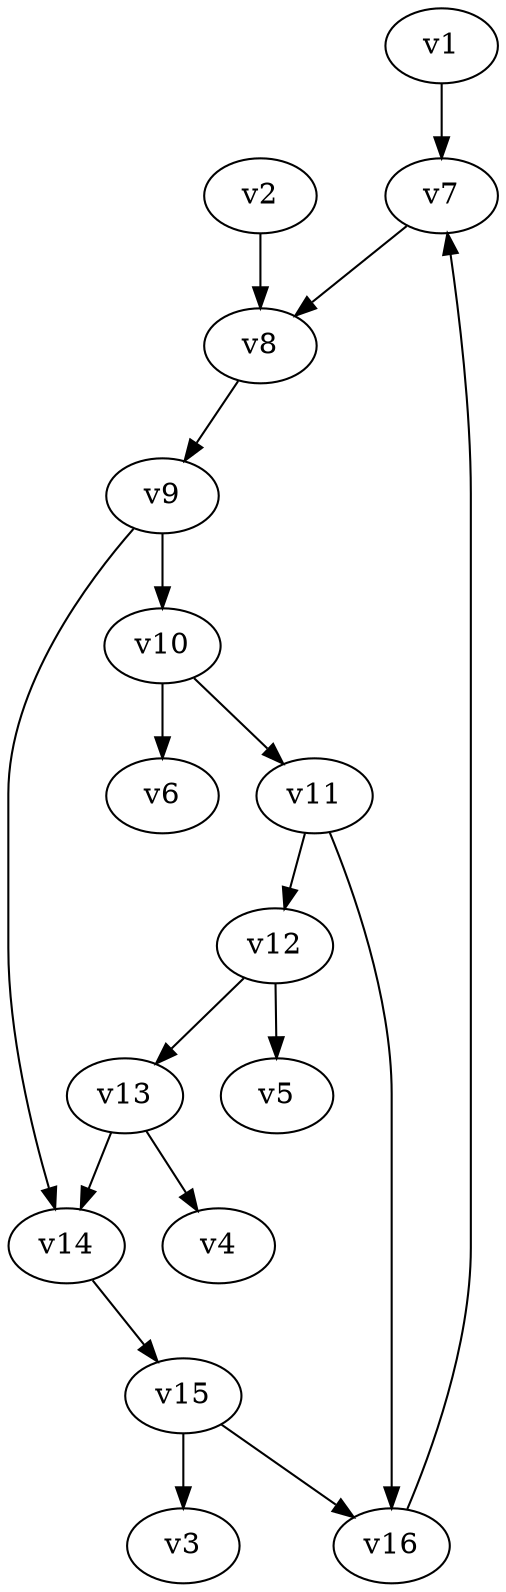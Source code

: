digraph physical_3L_6photons_topology_A_0 {
overall_factor=1;
multiplicity_factor=1;
v1;
v2;
v3;
v4;
v5;
v6;
v7 [int_id="V_134"];
v8 [int_id="V_134"];
v9 [int_id="V_137"];
v10 [int_id="V_134"];
v11 [int_id="V_137"];
v12 [int_id="V_134"];
v13 [int_id="V_134"];
v14 [int_id="V_137"];
v15 [int_id="V_134"];
v16 [int_id="V_137"];
v1 -> v7 [pdg=22, name=p1, mom=p1];
v2 -> v8 [pdg=22, name=p2, mom=p2];
v15 -> v3 [pdg=22, name=p3, mom=p3];
v13 -> v4 [pdg=22, name=p4, mom=p4];
v12 -> v5 [pdg=22, name=p5, mom=p5];
v10 -> v6 [pdg=22, name=p6, mom=p6];
v9 -> v14 [pdg=21, name=q11];
v11 -> v16 [pdg=21, name=q12, lmb_index=2];
v7 -> v8 [pdg=6, name=q1];
v16 -> v7 [pdg=6, name=q10];
v8 -> v9 [pdg=6, name=q2];
v9 -> v10 [pdg=6, name=q3];
v10 -> v11 [pdg=6, name=q4];
v11 -> v12 [pdg=6, name=q5];
v12 -> v13 [pdg=6, name=q6];
v13 -> v14 [pdg=6, name=q7, lmb_index=0];
v14 -> v15 [pdg=6, name=q8, lmb_index=1];
v15 -> v16 [pdg=6, name=q9];
}
